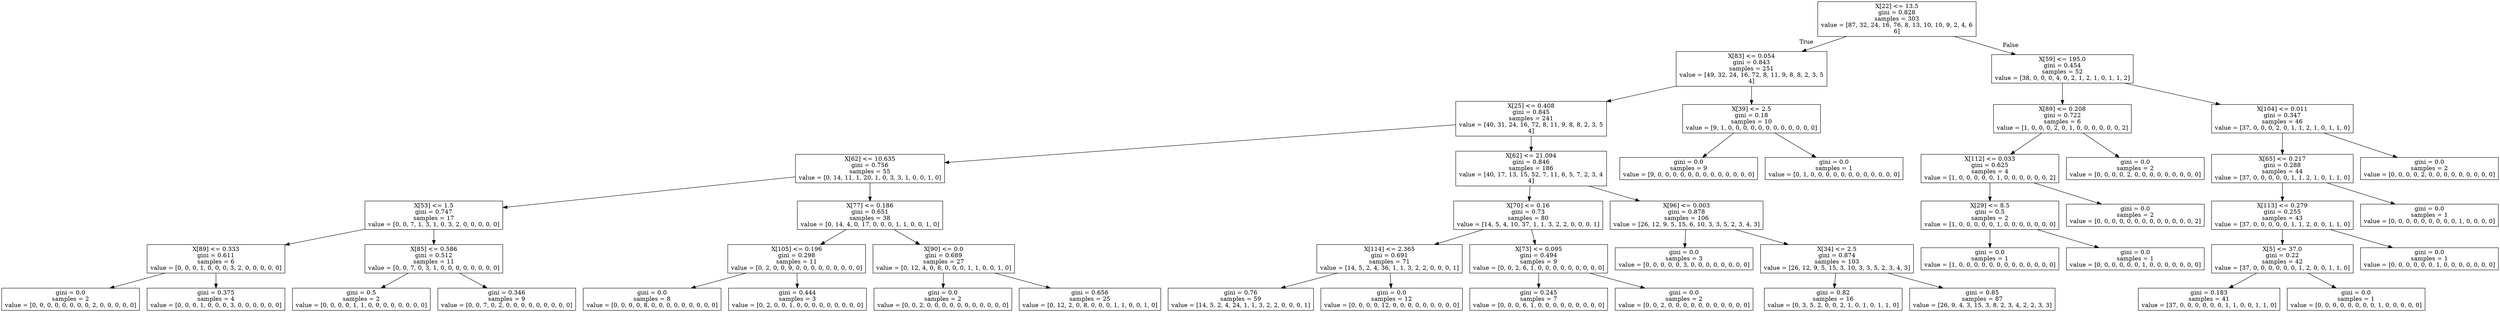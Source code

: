 digraph Tree {
node [shape=box] ;
0 [label="X[22] <= 13.5\ngini = 0.828\nsamples = 303\nvalue = [87, 32, 24, 16, 76, 8, 13, 10, 10, 9, 2, 4, 6\n6]"] ;
1 [label="X[83] <= 0.054\ngini = 0.843\nsamples = 251\nvalue = [49, 32, 24, 16, 72, 8, 11, 9, 8, 8, 2, 3, 5\n4]"] ;
0 -> 1 [labeldistance=2.5, labelangle=45, headlabel="True"] ;
2 [label="X[25] <= 0.408\ngini = 0.845\nsamples = 241\nvalue = [40, 31, 24, 16, 72, 8, 11, 9, 8, 8, 2, 3, 5\n4]"] ;
1 -> 2 ;
3 [label="X[62] <= 10.635\ngini = 0.756\nsamples = 55\nvalue = [0, 14, 11, 1, 20, 1, 0, 3, 3, 1, 0, 0, 1, 0]"] ;
2 -> 3 ;
4 [label="X[53] <= 1.5\ngini = 0.747\nsamples = 17\nvalue = [0, 0, 7, 1, 3, 1, 0, 3, 2, 0, 0, 0, 0, 0]"] ;
3 -> 4 ;
5 [label="X[89] <= 0.333\ngini = 0.611\nsamples = 6\nvalue = [0, 0, 0, 1, 0, 0, 0, 3, 2, 0, 0, 0, 0, 0]"] ;
4 -> 5 ;
6 [label="gini = 0.0\nsamples = 2\nvalue = [0, 0, 0, 0, 0, 0, 0, 0, 2, 0, 0, 0, 0, 0]"] ;
5 -> 6 ;
7 [label="gini = 0.375\nsamples = 4\nvalue = [0, 0, 0, 1, 0, 0, 0, 3, 0, 0, 0, 0, 0, 0]"] ;
5 -> 7 ;
8 [label="X[85] <= 0.586\ngini = 0.512\nsamples = 11\nvalue = [0, 0, 7, 0, 3, 1, 0, 0, 0, 0, 0, 0, 0, 0]"] ;
4 -> 8 ;
9 [label="gini = 0.5\nsamples = 2\nvalue = [0, 0, 0, 0, 1, 1, 0, 0, 0, 0, 0, 0, 0, 0]"] ;
8 -> 9 ;
10 [label="gini = 0.346\nsamples = 9\nvalue = [0, 0, 7, 0, 2, 0, 0, 0, 0, 0, 0, 0, 0, 0]"] ;
8 -> 10 ;
11 [label="X[77] <= 0.186\ngini = 0.651\nsamples = 38\nvalue = [0, 14, 4, 0, 17, 0, 0, 0, 1, 1, 0, 0, 1, 0]"] ;
3 -> 11 ;
12 [label="X[105] <= 0.196\ngini = 0.298\nsamples = 11\nvalue = [0, 2, 0, 0, 9, 0, 0, 0, 0, 0, 0, 0, 0, 0]"] ;
11 -> 12 ;
13 [label="gini = 0.0\nsamples = 8\nvalue = [0, 0, 0, 0, 8, 0, 0, 0, 0, 0, 0, 0, 0, 0]"] ;
12 -> 13 ;
14 [label="gini = 0.444\nsamples = 3\nvalue = [0, 2, 0, 0, 1, 0, 0, 0, 0, 0, 0, 0, 0, 0]"] ;
12 -> 14 ;
15 [label="X[90] <= 0.0\ngini = 0.689\nsamples = 27\nvalue = [0, 12, 4, 0, 8, 0, 0, 0, 1, 1, 0, 0, 1, 0]"] ;
11 -> 15 ;
16 [label="gini = 0.0\nsamples = 2\nvalue = [0, 0, 2, 0, 0, 0, 0, 0, 0, 0, 0, 0, 0, 0]"] ;
15 -> 16 ;
17 [label="gini = 0.656\nsamples = 25\nvalue = [0, 12, 2, 0, 8, 0, 0, 0, 1, 1, 0, 0, 1, 0]"] ;
15 -> 17 ;
18 [label="X[62] <= 21.094\ngini = 0.846\nsamples = 186\nvalue = [40, 17, 13, 15, 52, 7, 11, 6, 5, 7, 2, 3, 4\n4]"] ;
2 -> 18 ;
19 [label="X[70] <= 0.16\ngini = 0.73\nsamples = 80\nvalue = [14, 5, 4, 10, 37, 1, 1, 3, 2, 2, 0, 0, 0, 1]"] ;
18 -> 19 ;
20 [label="X[114] <= 2.365\ngini = 0.691\nsamples = 71\nvalue = [14, 5, 2, 4, 36, 1, 1, 3, 2, 2, 0, 0, 0, 1]"] ;
19 -> 20 ;
21 [label="gini = 0.76\nsamples = 59\nvalue = [14, 5, 2, 4, 24, 1, 1, 3, 2, 2, 0, 0, 0, 1]"] ;
20 -> 21 ;
22 [label="gini = 0.0\nsamples = 12\nvalue = [0, 0, 0, 0, 12, 0, 0, 0, 0, 0, 0, 0, 0, 0]"] ;
20 -> 22 ;
23 [label="X[73] <= 0.095\ngini = 0.494\nsamples = 9\nvalue = [0, 0, 2, 6, 1, 0, 0, 0, 0, 0, 0, 0, 0, 0]"] ;
19 -> 23 ;
24 [label="gini = 0.245\nsamples = 7\nvalue = [0, 0, 0, 6, 1, 0, 0, 0, 0, 0, 0, 0, 0, 0]"] ;
23 -> 24 ;
25 [label="gini = 0.0\nsamples = 2\nvalue = [0, 0, 2, 0, 0, 0, 0, 0, 0, 0, 0, 0, 0, 0]"] ;
23 -> 25 ;
26 [label="X[96] <= 0.003\ngini = 0.878\nsamples = 106\nvalue = [26, 12, 9, 5, 15, 6, 10, 3, 3, 5, 2, 3, 4, 3]"] ;
18 -> 26 ;
27 [label="gini = 0.0\nsamples = 3\nvalue = [0, 0, 0, 0, 0, 3, 0, 0, 0, 0, 0, 0, 0, 0]"] ;
26 -> 27 ;
28 [label="X[34] <= 2.5\ngini = 0.874\nsamples = 103\nvalue = [26, 12, 9, 5, 15, 3, 10, 3, 3, 5, 2, 3, 4, 3]"] ;
26 -> 28 ;
29 [label="gini = 0.82\nsamples = 16\nvalue = [0, 3, 5, 2, 0, 0, 2, 1, 0, 1, 0, 1, 1, 0]"] ;
28 -> 29 ;
30 [label="gini = 0.85\nsamples = 87\nvalue = [26, 9, 4, 3, 15, 3, 8, 2, 3, 4, 2, 2, 3, 3]"] ;
28 -> 30 ;
31 [label="X[39] <= 2.5\ngini = 0.18\nsamples = 10\nvalue = [9, 1, 0, 0, 0, 0, 0, 0, 0, 0, 0, 0, 0, 0]"] ;
1 -> 31 ;
32 [label="gini = 0.0\nsamples = 9\nvalue = [9, 0, 0, 0, 0, 0, 0, 0, 0, 0, 0, 0, 0, 0]"] ;
31 -> 32 ;
33 [label="gini = 0.0\nsamples = 1\nvalue = [0, 1, 0, 0, 0, 0, 0, 0, 0, 0, 0, 0, 0, 0]"] ;
31 -> 33 ;
34 [label="X[59] <= 195.0\ngini = 0.454\nsamples = 52\nvalue = [38, 0, 0, 0, 4, 0, 2, 1, 2, 1, 0, 1, 1, 2]"] ;
0 -> 34 [labeldistance=2.5, labelangle=-45, headlabel="False"] ;
35 [label="X[89] <= 0.208\ngini = 0.722\nsamples = 6\nvalue = [1, 0, 0, 0, 2, 0, 1, 0, 0, 0, 0, 0, 0, 2]"] ;
34 -> 35 ;
36 [label="X[112] <= 0.033\ngini = 0.625\nsamples = 4\nvalue = [1, 0, 0, 0, 0, 0, 1, 0, 0, 0, 0, 0, 0, 2]"] ;
35 -> 36 ;
37 [label="X[29] <= 8.5\ngini = 0.5\nsamples = 2\nvalue = [1, 0, 0, 0, 0, 0, 1, 0, 0, 0, 0, 0, 0, 0]"] ;
36 -> 37 ;
38 [label="gini = 0.0\nsamples = 1\nvalue = [1, 0, 0, 0, 0, 0, 0, 0, 0, 0, 0, 0, 0, 0]"] ;
37 -> 38 ;
39 [label="gini = 0.0\nsamples = 1\nvalue = [0, 0, 0, 0, 0, 0, 1, 0, 0, 0, 0, 0, 0, 0]"] ;
37 -> 39 ;
40 [label="gini = 0.0\nsamples = 2\nvalue = [0, 0, 0, 0, 0, 0, 0, 0, 0, 0, 0, 0, 0, 2]"] ;
36 -> 40 ;
41 [label="gini = 0.0\nsamples = 2\nvalue = [0, 0, 0, 0, 2, 0, 0, 0, 0, 0, 0, 0, 0, 0]"] ;
35 -> 41 ;
42 [label="X[104] <= 0.011\ngini = 0.347\nsamples = 46\nvalue = [37, 0, 0, 0, 2, 0, 1, 1, 2, 1, 0, 1, 1, 0]"] ;
34 -> 42 ;
43 [label="X[65] <= 0.217\ngini = 0.288\nsamples = 44\nvalue = [37, 0, 0, 0, 0, 0, 1, 1, 2, 1, 0, 1, 1, 0]"] ;
42 -> 43 ;
44 [label="X[113] <= 0.279\ngini = 0.255\nsamples = 43\nvalue = [37, 0, 0, 0, 0, 0, 1, 1, 2, 0, 0, 1, 1, 0]"] ;
43 -> 44 ;
45 [label="X[5] <= 37.0\ngini = 0.22\nsamples = 42\nvalue = [37, 0, 0, 0, 0, 0, 0, 1, 2, 0, 0, 1, 1, 0]"] ;
44 -> 45 ;
46 [label="gini = 0.183\nsamples = 41\nvalue = [37, 0, 0, 0, 0, 0, 0, 1, 1, 0, 0, 1, 1, 0]"] ;
45 -> 46 ;
47 [label="gini = 0.0\nsamples = 1\nvalue = [0, 0, 0, 0, 0, 0, 0, 0, 1, 0, 0, 0, 0, 0]"] ;
45 -> 47 ;
48 [label="gini = 0.0\nsamples = 1\nvalue = [0, 0, 0, 0, 0, 0, 1, 0, 0, 0, 0, 0, 0, 0]"] ;
44 -> 48 ;
49 [label="gini = 0.0\nsamples = 1\nvalue = [0, 0, 0, 0, 0, 0, 0, 0, 0, 1, 0, 0, 0, 0]"] ;
43 -> 49 ;
50 [label="gini = 0.0\nsamples = 2\nvalue = [0, 0, 0, 0, 2, 0, 0, 0, 0, 0, 0, 0, 0, 0]"] ;
42 -> 50 ;
}